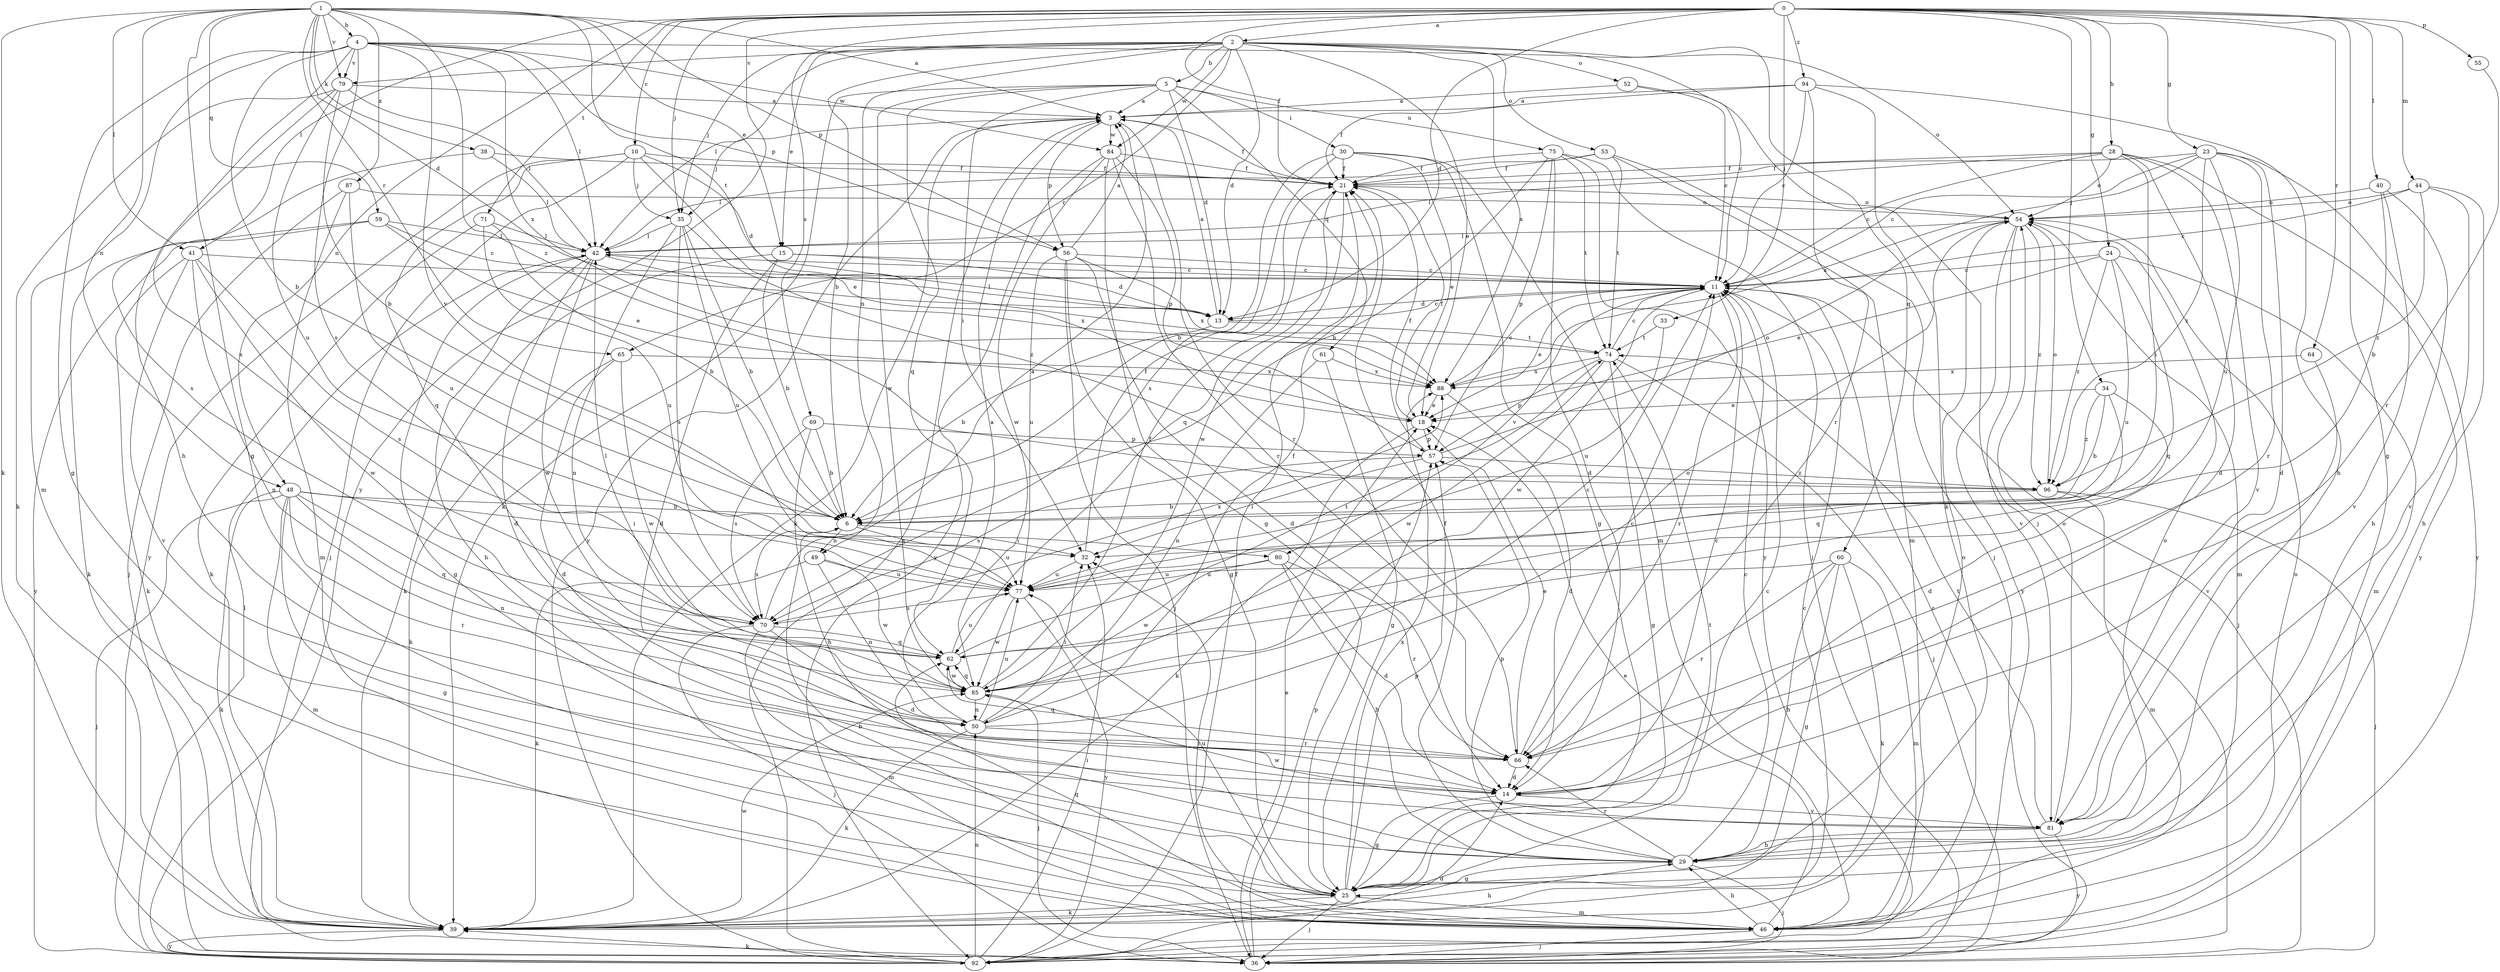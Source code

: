 strict digraph  {
0;
1;
2;
3;
4;
5;
6;
10;
11;
13;
14;
15;
18;
21;
23;
24;
25;
28;
29;
30;
32;
33;
34;
35;
36;
38;
39;
40;
41;
42;
44;
46;
48;
49;
50;
52;
53;
54;
55;
56;
57;
59;
60;
61;
62;
64;
65;
66;
69;
70;
71;
74;
75;
77;
79;
80;
81;
84;
85;
87;
88;
92;
94;
96;
0 -> 2  [label=a];
0 -> 10  [label=c];
0 -> 13  [label=d];
0 -> 21  [label=f];
0 -> 23  [label=g];
0 -> 24  [label=g];
0 -> 25  [label=g];
0 -> 28  [label=h];
0 -> 33  [label=j];
0 -> 34  [label=j];
0 -> 35  [label=j];
0 -> 40  [label=l];
0 -> 41  [label=l];
0 -> 44  [label=m];
0 -> 48  [label=n];
0 -> 55  [label=p];
0 -> 64  [label=r];
0 -> 69  [label=s];
0 -> 71  [label=t];
0 -> 92  [label=y];
0 -> 94  [label=z];
1 -> 3  [label=a];
1 -> 4  [label=b];
1 -> 13  [label=d];
1 -> 15  [label=e];
1 -> 25  [label=g];
1 -> 38  [label=k];
1 -> 39  [label=k];
1 -> 41  [label=l];
1 -> 48  [label=n];
1 -> 56  [label=p];
1 -> 59  [label=q];
1 -> 65  [label=r];
1 -> 74  [label=t];
1 -> 79  [label=v];
1 -> 87  [label=x];
1 -> 96  [label=z];
2 -> 5  [label=b];
2 -> 6  [label=b];
2 -> 11  [label=c];
2 -> 13  [label=d];
2 -> 15  [label=e];
2 -> 18  [label=e];
2 -> 35  [label=j];
2 -> 42  [label=l];
2 -> 49  [label=n];
2 -> 52  [label=o];
2 -> 53  [label=o];
2 -> 60  [label=q];
2 -> 65  [label=r];
2 -> 79  [label=v];
2 -> 84  [label=w];
2 -> 88  [label=x];
3 -> 21  [label=f];
3 -> 35  [label=j];
3 -> 39  [label=k];
3 -> 56  [label=p];
3 -> 66  [label=r];
3 -> 84  [label=w];
3 -> 92  [label=y];
4 -> 6  [label=b];
4 -> 25  [label=g];
4 -> 29  [label=h];
4 -> 42  [label=l];
4 -> 46  [label=m];
4 -> 54  [label=o];
4 -> 56  [label=p];
4 -> 70  [label=s];
4 -> 79  [label=v];
4 -> 80  [label=v];
4 -> 84  [label=w];
4 -> 88  [label=x];
5 -> 3  [label=a];
5 -> 13  [label=d];
5 -> 30  [label=i];
5 -> 32  [label=i];
5 -> 39  [label=k];
5 -> 61  [label=q];
5 -> 62  [label=q];
5 -> 75  [label=u];
5 -> 85  [label=w];
6 -> 32  [label=i];
6 -> 49  [label=n];
6 -> 70  [label=s];
6 -> 77  [label=u];
10 -> 13  [label=d];
10 -> 18  [label=e];
10 -> 21  [label=f];
10 -> 35  [label=j];
10 -> 36  [label=j];
10 -> 62  [label=q];
10 -> 92  [label=y];
11 -> 13  [label=d];
11 -> 18  [label=e];
11 -> 36  [label=j];
11 -> 66  [label=r];
11 -> 80  [label=v];
11 -> 85  [label=w];
13 -> 3  [label=a];
13 -> 6  [label=b];
13 -> 11  [label=c];
13 -> 42  [label=l];
13 -> 74  [label=t];
14 -> 11  [label=c];
14 -> 25  [label=g];
14 -> 81  [label=v];
15 -> 6  [label=b];
15 -> 11  [label=c];
15 -> 13  [label=d];
15 -> 14  [label=d];
15 -> 39  [label=k];
18 -> 21  [label=f];
18 -> 39  [label=k];
18 -> 57  [label=p];
21 -> 54  [label=o];
21 -> 62  [label=q];
21 -> 85  [label=w];
23 -> 11  [label=c];
23 -> 14  [label=d];
23 -> 21  [label=f];
23 -> 66  [label=r];
23 -> 77  [label=u];
23 -> 88  [label=x];
23 -> 92  [label=y];
23 -> 96  [label=z];
24 -> 11  [label=c];
24 -> 18  [label=e];
24 -> 46  [label=m];
24 -> 62  [label=q];
24 -> 77  [label=u];
24 -> 96  [label=z];
25 -> 11  [label=c];
25 -> 36  [label=j];
25 -> 39  [label=k];
25 -> 46  [label=m];
25 -> 54  [label=o];
25 -> 57  [label=p];
25 -> 74  [label=t];
25 -> 77  [label=u];
25 -> 88  [label=x];
28 -> 11  [label=c];
28 -> 14  [label=d];
28 -> 21  [label=f];
28 -> 32  [label=i];
28 -> 42  [label=l];
28 -> 54  [label=o];
28 -> 81  [label=v];
28 -> 92  [label=y];
29 -> 11  [label=c];
29 -> 21  [label=f];
29 -> 25  [label=g];
29 -> 36  [label=j];
29 -> 54  [label=o];
29 -> 57  [label=p];
29 -> 66  [label=r];
30 -> 6  [label=b];
30 -> 18  [label=e];
30 -> 21  [label=f];
30 -> 25  [label=g];
30 -> 46  [label=m];
30 -> 70  [label=s];
32 -> 21  [label=f];
32 -> 77  [label=u];
33 -> 74  [label=t];
33 -> 77  [label=u];
34 -> 6  [label=b];
34 -> 14  [label=d];
34 -> 18  [label=e];
34 -> 62  [label=q];
34 -> 96  [label=z];
35 -> 6  [label=b];
35 -> 42  [label=l];
35 -> 50  [label=n];
35 -> 70  [label=s];
35 -> 77  [label=u];
35 -> 96  [label=z];
36 -> 18  [label=e];
36 -> 57  [label=p];
38 -> 21  [label=f];
38 -> 42  [label=l];
38 -> 70  [label=s];
39 -> 11  [label=c];
39 -> 29  [label=h];
39 -> 85  [label=w];
39 -> 92  [label=y];
40 -> 6  [label=b];
40 -> 29  [label=h];
40 -> 54  [label=o];
40 -> 81  [label=v];
41 -> 11  [label=c];
41 -> 39  [label=k];
41 -> 50  [label=n];
41 -> 70  [label=s];
41 -> 81  [label=v];
41 -> 85  [label=w];
42 -> 11  [label=c];
42 -> 14  [label=d];
42 -> 25  [label=g];
42 -> 29  [label=h];
42 -> 85  [label=w];
42 -> 88  [label=x];
44 -> 11  [label=c];
44 -> 29  [label=h];
44 -> 54  [label=o];
44 -> 81  [label=v];
44 -> 96  [label=z];
46 -> 6  [label=b];
46 -> 11  [label=c];
46 -> 18  [label=e];
46 -> 29  [label=h];
46 -> 32  [label=i];
46 -> 36  [label=j];
46 -> 54  [label=o];
46 -> 62  [label=q];
48 -> 6  [label=b];
48 -> 25  [label=g];
48 -> 32  [label=i];
48 -> 36  [label=j];
48 -> 39  [label=k];
48 -> 46  [label=m];
48 -> 50  [label=n];
48 -> 62  [label=q];
48 -> 66  [label=r];
49 -> 39  [label=k];
49 -> 50  [label=n];
49 -> 77  [label=u];
49 -> 85  [label=w];
50 -> 3  [label=a];
50 -> 21  [label=f];
50 -> 32  [label=i];
50 -> 39  [label=k];
50 -> 54  [label=o];
50 -> 66  [label=r];
50 -> 77  [label=u];
52 -> 3  [label=a];
52 -> 11  [label=c];
52 -> 36  [label=j];
53 -> 21  [label=f];
53 -> 36  [label=j];
53 -> 42  [label=l];
53 -> 46  [label=m];
53 -> 74  [label=t];
54 -> 42  [label=l];
54 -> 46  [label=m];
54 -> 81  [label=v];
54 -> 92  [label=y];
54 -> 96  [label=z];
55 -> 66  [label=r];
56 -> 3  [label=a];
56 -> 11  [label=c];
56 -> 14  [label=d];
56 -> 25  [label=g];
56 -> 36  [label=j];
56 -> 77  [label=u];
56 -> 88  [label=x];
57 -> 21  [label=f];
57 -> 32  [label=i];
57 -> 54  [label=o];
57 -> 70  [label=s];
57 -> 96  [label=z];
59 -> 11  [label=c];
59 -> 18  [label=e];
59 -> 39  [label=k];
59 -> 42  [label=l];
59 -> 92  [label=y];
60 -> 25  [label=g];
60 -> 29  [label=h];
60 -> 39  [label=k];
60 -> 46  [label=m];
60 -> 66  [label=r];
60 -> 77  [label=u];
61 -> 25  [label=g];
61 -> 50  [label=n];
61 -> 88  [label=x];
62 -> 42  [label=l];
62 -> 74  [label=t];
62 -> 77  [label=u];
62 -> 85  [label=w];
64 -> 81  [label=v];
64 -> 88  [label=x];
65 -> 14  [label=d];
65 -> 39  [label=k];
65 -> 85  [label=w];
65 -> 88  [label=x];
66 -> 11  [label=c];
66 -> 14  [label=d];
66 -> 18  [label=e];
66 -> 62  [label=q];
69 -> 6  [label=b];
69 -> 29  [label=h];
69 -> 57  [label=p];
69 -> 70  [label=s];
70 -> 3  [label=a];
70 -> 14  [label=d];
70 -> 36  [label=j];
70 -> 46  [label=m];
70 -> 62  [label=q];
70 -> 88  [label=x];
71 -> 6  [label=b];
71 -> 39  [label=k];
71 -> 42  [label=l];
71 -> 77  [label=u];
74 -> 11  [label=c];
74 -> 25  [label=g];
74 -> 36  [label=j];
74 -> 57  [label=p];
74 -> 85  [label=w];
74 -> 88  [label=x];
75 -> 6  [label=b];
75 -> 14  [label=d];
75 -> 21  [label=f];
75 -> 36  [label=j];
75 -> 57  [label=p];
75 -> 74  [label=t];
75 -> 92  [label=y];
77 -> 70  [label=s];
77 -> 85  [label=w];
77 -> 92  [label=y];
79 -> 3  [label=a];
79 -> 6  [label=b];
79 -> 39  [label=k];
79 -> 42  [label=l];
79 -> 70  [label=s];
79 -> 77  [label=u];
80 -> 14  [label=d];
80 -> 29  [label=h];
80 -> 66  [label=r];
80 -> 77  [label=u];
80 -> 85  [label=w];
81 -> 29  [label=h];
81 -> 54  [label=o];
81 -> 74  [label=t];
81 -> 85  [label=w];
81 -> 92  [label=y];
84 -> 21  [label=f];
84 -> 25  [label=g];
84 -> 57  [label=p];
84 -> 66  [label=r];
84 -> 85  [label=w];
84 -> 92  [label=y];
85 -> 11  [label=c];
85 -> 21  [label=f];
85 -> 36  [label=j];
85 -> 50  [label=n];
85 -> 62  [label=q];
87 -> 36  [label=j];
87 -> 46  [label=m];
87 -> 54  [label=o];
87 -> 77  [label=u];
88 -> 11  [label=c];
88 -> 14  [label=d];
88 -> 18  [label=e];
92 -> 3  [label=a];
92 -> 14  [label=d];
92 -> 21  [label=f];
92 -> 32  [label=i];
92 -> 39  [label=k];
92 -> 42  [label=l];
92 -> 50  [label=n];
94 -> 3  [label=a];
94 -> 11  [label=c];
94 -> 21  [label=f];
94 -> 29  [label=h];
94 -> 39  [label=k];
94 -> 66  [label=r];
96 -> 6  [label=b];
96 -> 36  [label=j];
96 -> 46  [label=m];
96 -> 54  [label=o];
}
